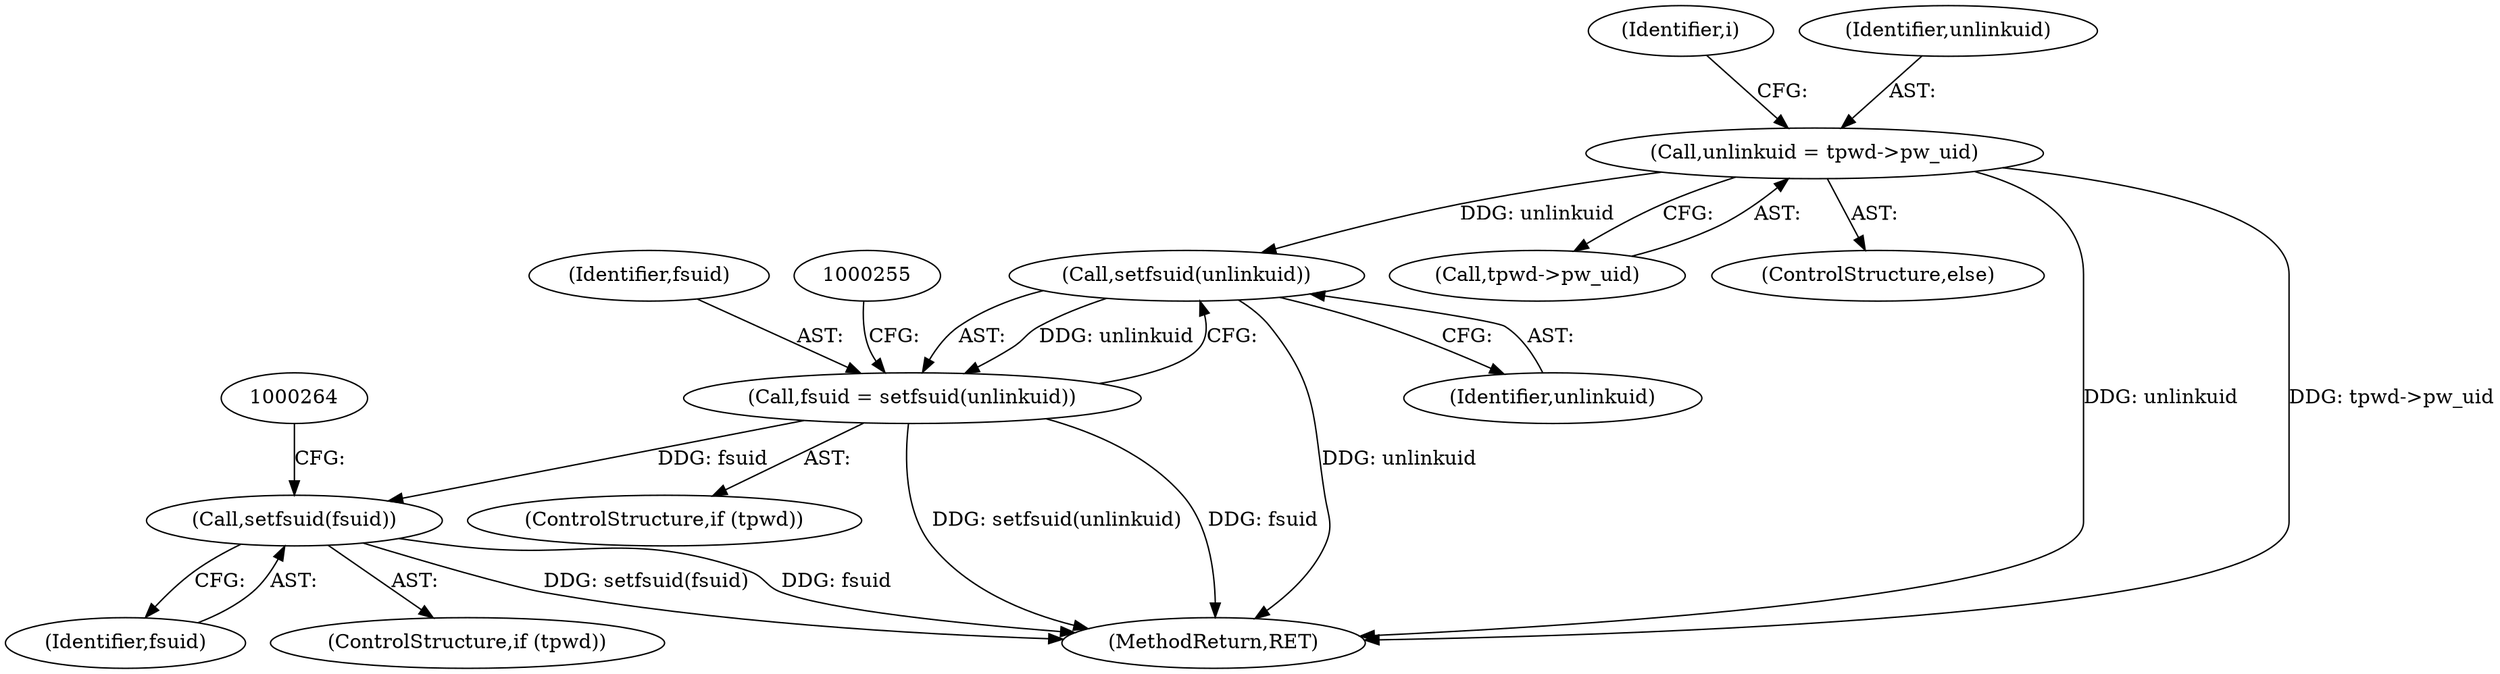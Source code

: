 digraph "1_altlinux_05dafc06cd3dfeb7c4b24942e4e1ae33ff75a123@API" {
"1000150" [label="(Call,unlinkuid = tpwd->pw_uid)"];
"1000251" [label="(Call,setfsuid(unlinkuid))"];
"1000249" [label="(Call,fsuid = setfsuid(unlinkuid))"];
"1000259" [label="(Call,setfsuid(fsuid))"];
"1000249" [label="(Call,fsuid = setfsuid(unlinkuid))"];
"1000157" [label="(Identifier,i)"];
"1000152" [label="(Call,tpwd->pw_uid)"];
"1000250" [label="(Identifier,fsuid)"];
"1000260" [label="(Identifier,fsuid)"];
"1000150" [label="(Call,unlinkuid = tpwd->pw_uid)"];
"1000251" [label="(Call,setfsuid(unlinkuid))"];
"1000247" [label="(ControlStructure,if (tpwd))"];
"1000259" [label="(Call,setfsuid(fsuid))"];
"1000151" [label="(Identifier,unlinkuid)"];
"1000257" [label="(ControlStructure,if (tpwd))"];
"1000149" [label="(ControlStructure,else)"];
"1000269" [label="(MethodReturn,RET)"];
"1000252" [label="(Identifier,unlinkuid)"];
"1000150" -> "1000149"  [label="AST: "];
"1000150" -> "1000152"  [label="CFG: "];
"1000151" -> "1000150"  [label="AST: "];
"1000152" -> "1000150"  [label="AST: "];
"1000157" -> "1000150"  [label="CFG: "];
"1000150" -> "1000269"  [label="DDG: unlinkuid"];
"1000150" -> "1000269"  [label="DDG: tpwd->pw_uid"];
"1000150" -> "1000251"  [label="DDG: unlinkuid"];
"1000251" -> "1000249"  [label="AST: "];
"1000251" -> "1000252"  [label="CFG: "];
"1000252" -> "1000251"  [label="AST: "];
"1000249" -> "1000251"  [label="CFG: "];
"1000251" -> "1000269"  [label="DDG: unlinkuid"];
"1000251" -> "1000249"  [label="DDG: unlinkuid"];
"1000249" -> "1000247"  [label="AST: "];
"1000250" -> "1000249"  [label="AST: "];
"1000255" -> "1000249"  [label="CFG: "];
"1000249" -> "1000269"  [label="DDG: setfsuid(unlinkuid)"];
"1000249" -> "1000269"  [label="DDG: fsuid"];
"1000249" -> "1000259"  [label="DDG: fsuid"];
"1000259" -> "1000257"  [label="AST: "];
"1000259" -> "1000260"  [label="CFG: "];
"1000260" -> "1000259"  [label="AST: "];
"1000264" -> "1000259"  [label="CFG: "];
"1000259" -> "1000269"  [label="DDG: setfsuid(fsuid)"];
"1000259" -> "1000269"  [label="DDG: fsuid"];
}
